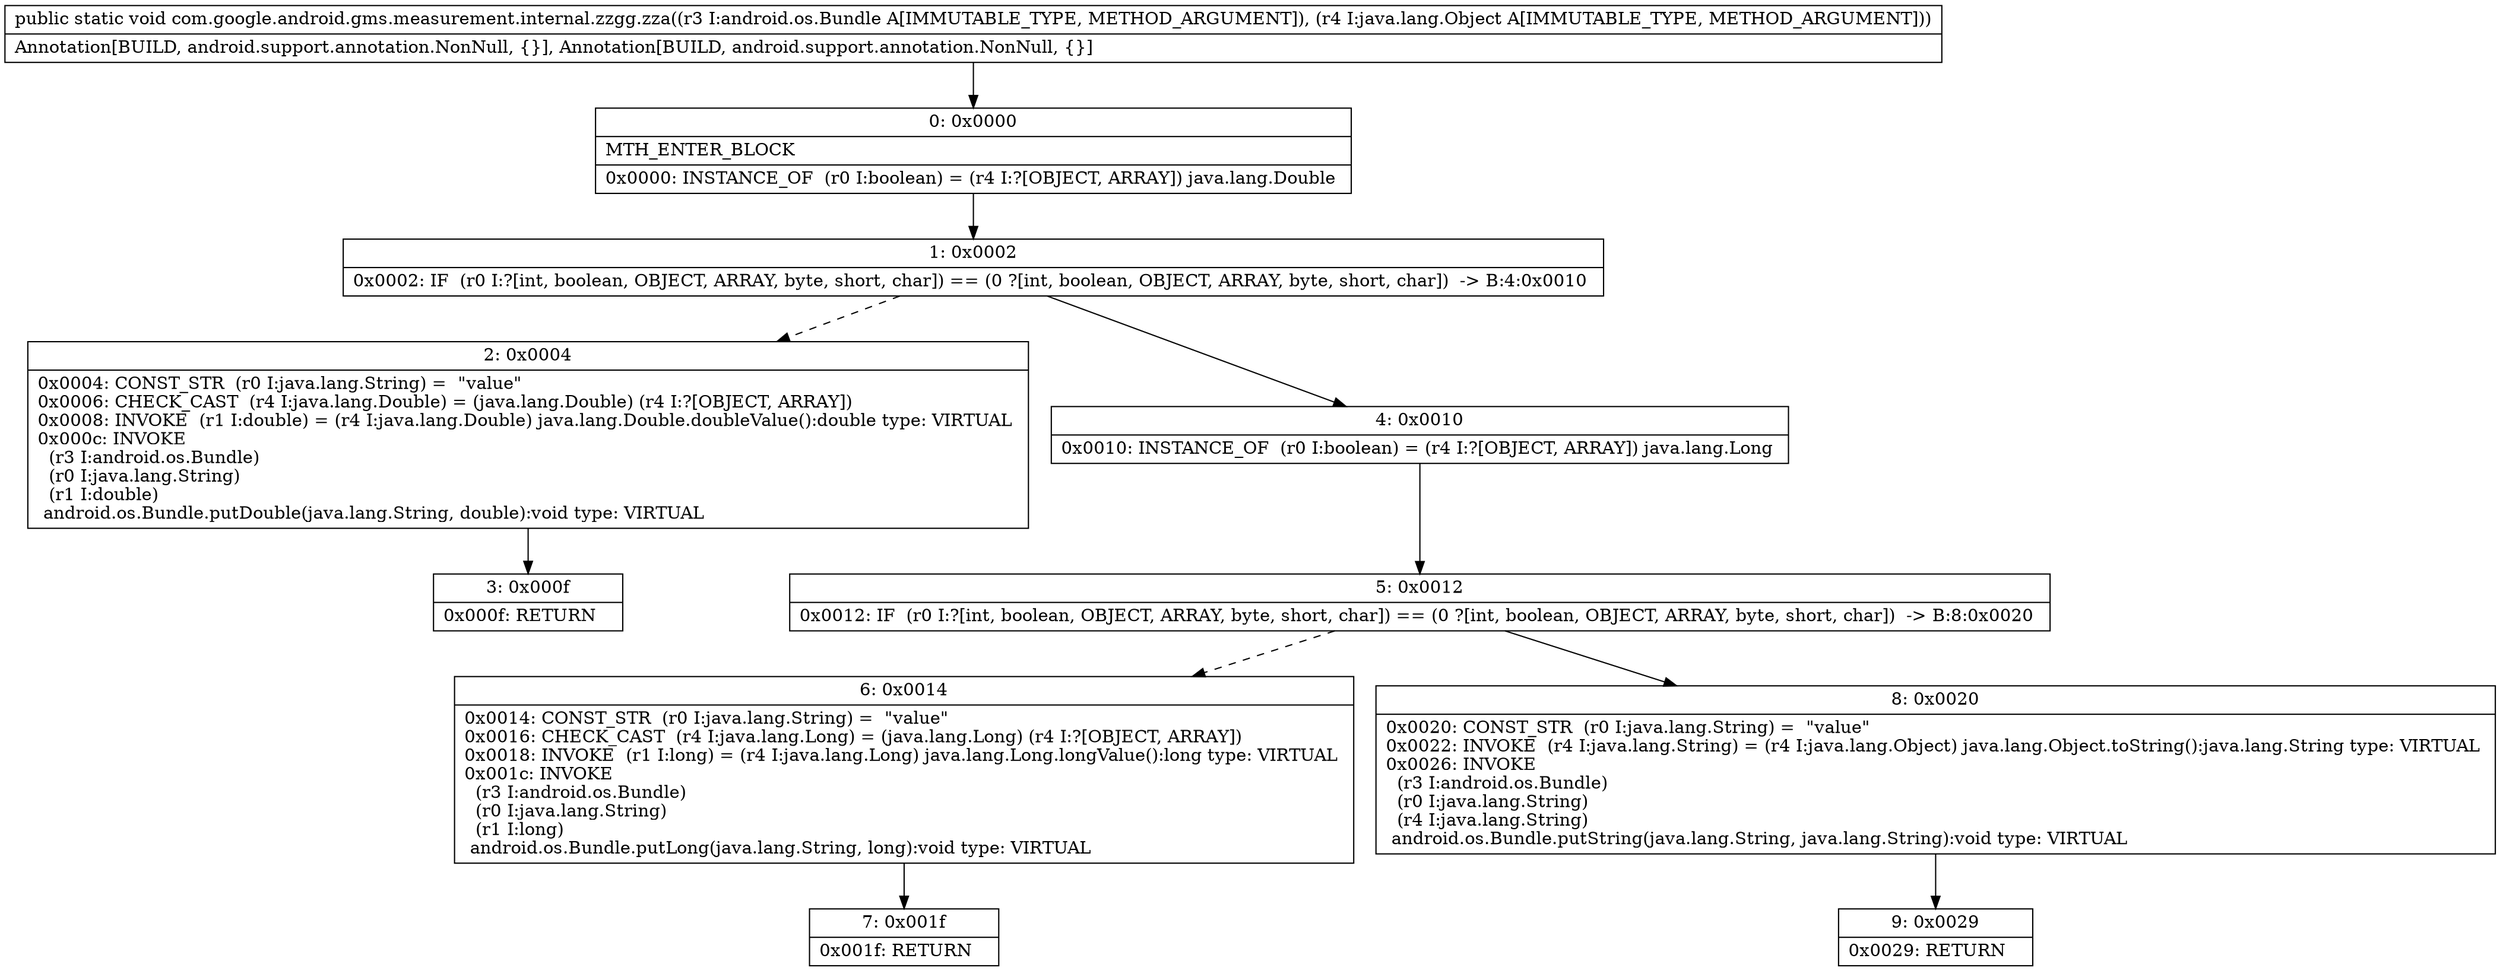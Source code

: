 digraph "CFG forcom.google.android.gms.measurement.internal.zzgg.zza(Landroid\/os\/Bundle;Ljava\/lang\/Object;)V" {
Node_0 [shape=record,label="{0\:\ 0x0000|MTH_ENTER_BLOCK\l|0x0000: INSTANCE_OF  (r0 I:boolean) = (r4 I:?[OBJECT, ARRAY]) java.lang.Double \l}"];
Node_1 [shape=record,label="{1\:\ 0x0002|0x0002: IF  (r0 I:?[int, boolean, OBJECT, ARRAY, byte, short, char]) == (0 ?[int, boolean, OBJECT, ARRAY, byte, short, char])  \-\> B:4:0x0010 \l}"];
Node_2 [shape=record,label="{2\:\ 0x0004|0x0004: CONST_STR  (r0 I:java.lang.String) =  \"value\" \l0x0006: CHECK_CAST  (r4 I:java.lang.Double) = (java.lang.Double) (r4 I:?[OBJECT, ARRAY]) \l0x0008: INVOKE  (r1 I:double) = (r4 I:java.lang.Double) java.lang.Double.doubleValue():double type: VIRTUAL \l0x000c: INVOKE  \l  (r3 I:android.os.Bundle)\l  (r0 I:java.lang.String)\l  (r1 I:double)\l android.os.Bundle.putDouble(java.lang.String, double):void type: VIRTUAL \l}"];
Node_3 [shape=record,label="{3\:\ 0x000f|0x000f: RETURN   \l}"];
Node_4 [shape=record,label="{4\:\ 0x0010|0x0010: INSTANCE_OF  (r0 I:boolean) = (r4 I:?[OBJECT, ARRAY]) java.lang.Long \l}"];
Node_5 [shape=record,label="{5\:\ 0x0012|0x0012: IF  (r0 I:?[int, boolean, OBJECT, ARRAY, byte, short, char]) == (0 ?[int, boolean, OBJECT, ARRAY, byte, short, char])  \-\> B:8:0x0020 \l}"];
Node_6 [shape=record,label="{6\:\ 0x0014|0x0014: CONST_STR  (r0 I:java.lang.String) =  \"value\" \l0x0016: CHECK_CAST  (r4 I:java.lang.Long) = (java.lang.Long) (r4 I:?[OBJECT, ARRAY]) \l0x0018: INVOKE  (r1 I:long) = (r4 I:java.lang.Long) java.lang.Long.longValue():long type: VIRTUAL \l0x001c: INVOKE  \l  (r3 I:android.os.Bundle)\l  (r0 I:java.lang.String)\l  (r1 I:long)\l android.os.Bundle.putLong(java.lang.String, long):void type: VIRTUAL \l}"];
Node_7 [shape=record,label="{7\:\ 0x001f|0x001f: RETURN   \l}"];
Node_8 [shape=record,label="{8\:\ 0x0020|0x0020: CONST_STR  (r0 I:java.lang.String) =  \"value\" \l0x0022: INVOKE  (r4 I:java.lang.String) = (r4 I:java.lang.Object) java.lang.Object.toString():java.lang.String type: VIRTUAL \l0x0026: INVOKE  \l  (r3 I:android.os.Bundle)\l  (r0 I:java.lang.String)\l  (r4 I:java.lang.String)\l android.os.Bundle.putString(java.lang.String, java.lang.String):void type: VIRTUAL \l}"];
Node_9 [shape=record,label="{9\:\ 0x0029|0x0029: RETURN   \l}"];
MethodNode[shape=record,label="{public static void com.google.android.gms.measurement.internal.zzgg.zza((r3 I:android.os.Bundle A[IMMUTABLE_TYPE, METHOD_ARGUMENT]), (r4 I:java.lang.Object A[IMMUTABLE_TYPE, METHOD_ARGUMENT]))  | Annotation[BUILD, android.support.annotation.NonNull, \{\}], Annotation[BUILD, android.support.annotation.NonNull, \{\}]\l}"];
MethodNode -> Node_0;
Node_0 -> Node_1;
Node_1 -> Node_2[style=dashed];
Node_1 -> Node_4;
Node_2 -> Node_3;
Node_4 -> Node_5;
Node_5 -> Node_6[style=dashed];
Node_5 -> Node_8;
Node_6 -> Node_7;
Node_8 -> Node_9;
}

